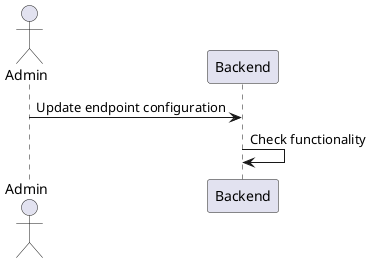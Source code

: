 @startuml
actor Admin

participant "Backend" as Backend

Admin -> "Backend" : Update endpoint configuration
Backend -> Backend : Check functionality

@enduml